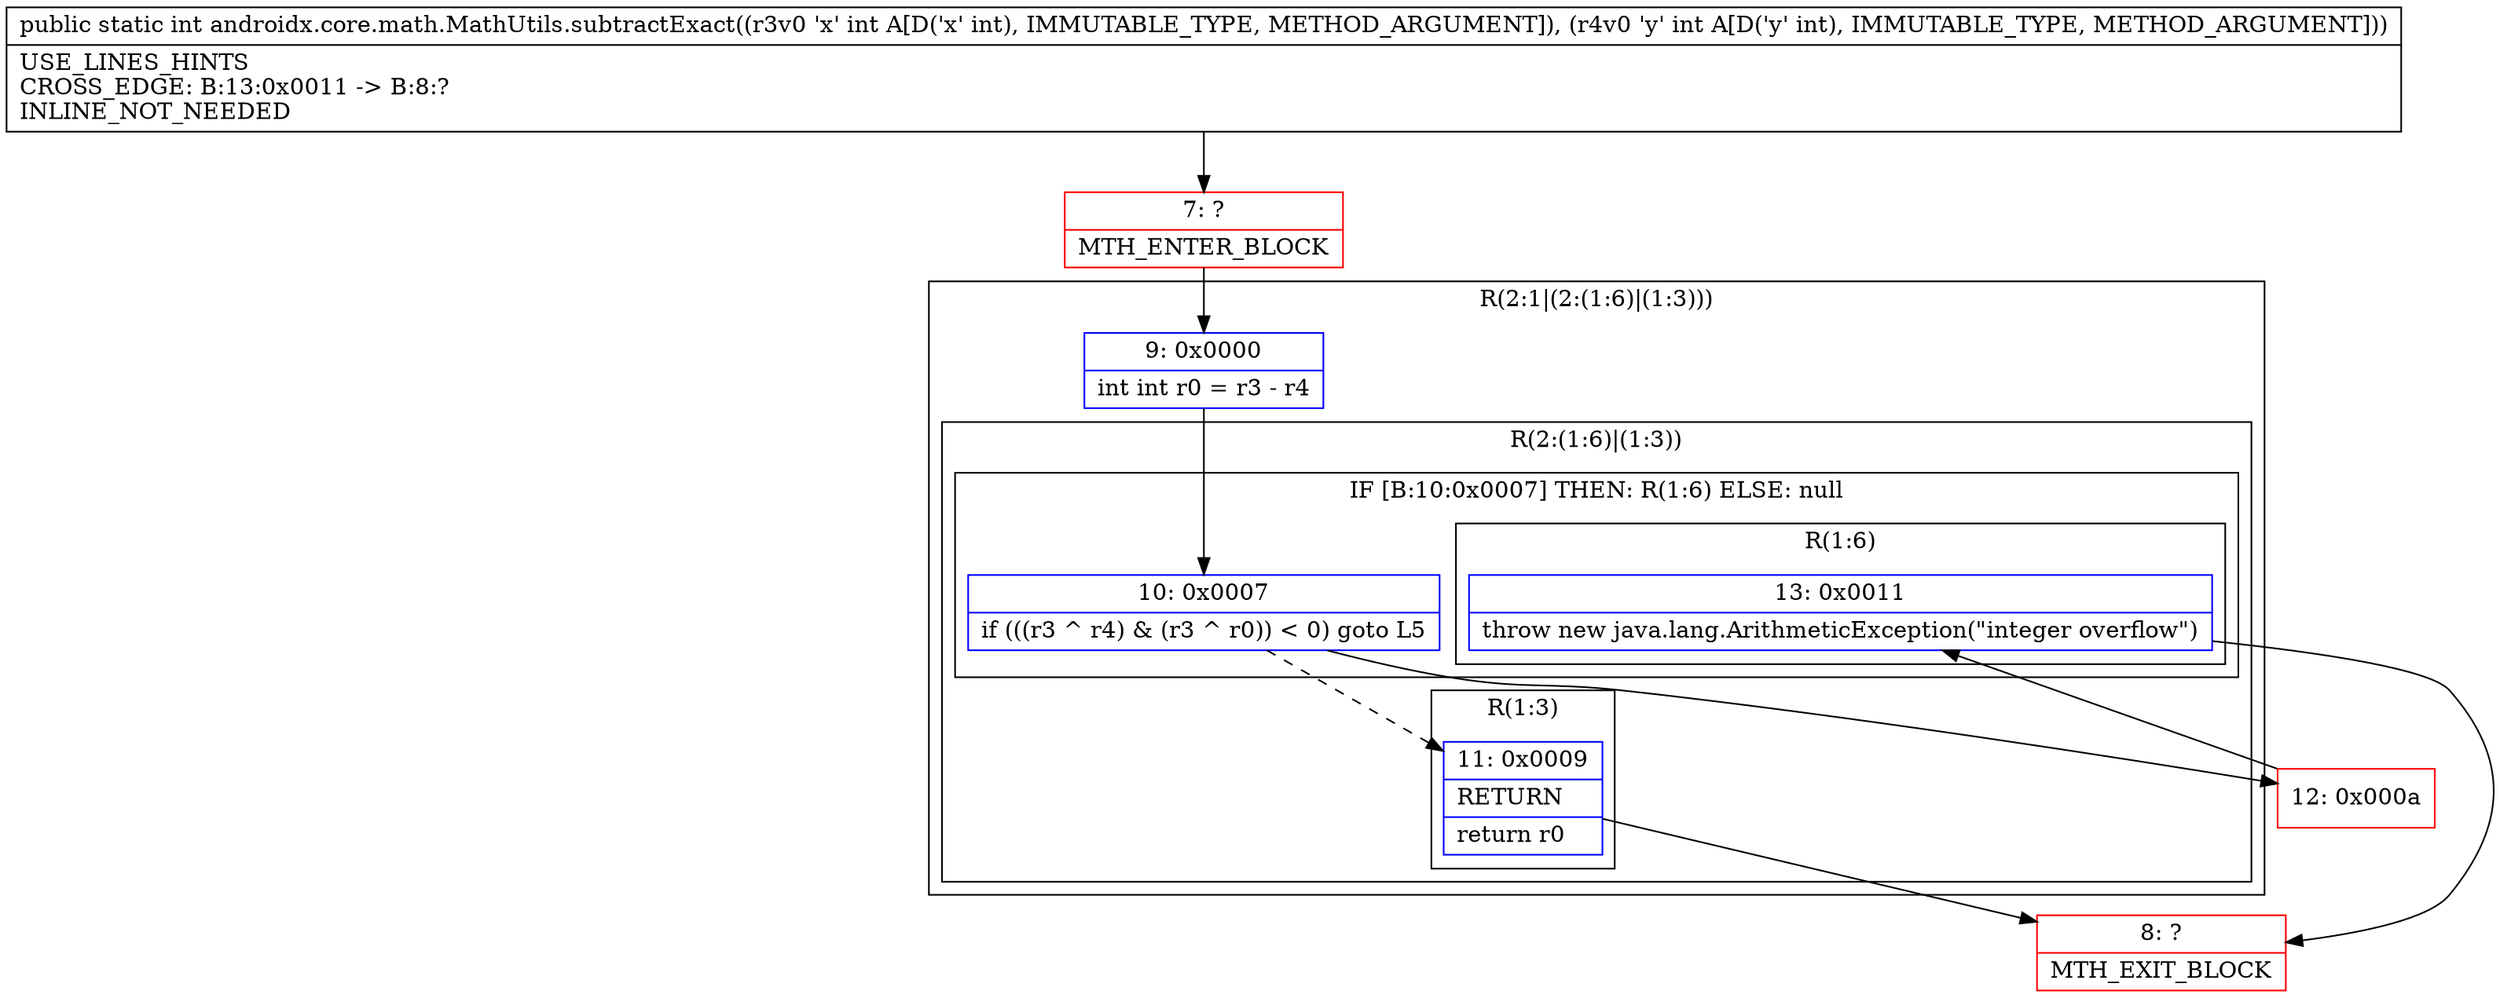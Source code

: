 digraph "CFG forandroidx.core.math.MathUtils.subtractExact(II)I" {
subgraph cluster_Region_1126497947 {
label = "R(2:1|(2:(1:6)|(1:3)))";
node [shape=record,color=blue];
Node_9 [shape=record,label="{9\:\ 0x0000|int int r0 = r3 \- r4\l}"];
subgraph cluster_Region_2086374081 {
label = "R(2:(1:6)|(1:3))";
node [shape=record,color=blue];
subgraph cluster_IfRegion_1278843095 {
label = "IF [B:10:0x0007] THEN: R(1:6) ELSE: null";
node [shape=record,color=blue];
Node_10 [shape=record,label="{10\:\ 0x0007|if (((r3 ^ r4) & (r3 ^ r0)) \< 0) goto L5\l}"];
subgraph cluster_Region_1733052131 {
label = "R(1:6)";
node [shape=record,color=blue];
Node_13 [shape=record,label="{13\:\ 0x0011|throw new java.lang.ArithmeticException(\"integer overflow\")\l}"];
}
}
subgraph cluster_Region_1770064143 {
label = "R(1:3)";
node [shape=record,color=blue];
Node_11 [shape=record,label="{11\:\ 0x0009|RETURN\l|return r0\l}"];
}
}
}
Node_7 [shape=record,color=red,label="{7\:\ ?|MTH_ENTER_BLOCK\l}"];
Node_8 [shape=record,color=red,label="{8\:\ ?|MTH_EXIT_BLOCK\l}"];
Node_12 [shape=record,color=red,label="{12\:\ 0x000a}"];
MethodNode[shape=record,label="{public static int androidx.core.math.MathUtils.subtractExact((r3v0 'x' int A[D('x' int), IMMUTABLE_TYPE, METHOD_ARGUMENT]), (r4v0 'y' int A[D('y' int), IMMUTABLE_TYPE, METHOD_ARGUMENT]))  | USE_LINES_HINTS\lCROSS_EDGE: B:13:0x0011 \-\> B:8:?\lINLINE_NOT_NEEDED\l}"];
MethodNode -> Node_7;Node_9 -> Node_10;
Node_10 -> Node_11[style=dashed];
Node_10 -> Node_12;
Node_13 -> Node_8;
Node_11 -> Node_8;
Node_7 -> Node_9;
Node_12 -> Node_13;
}

